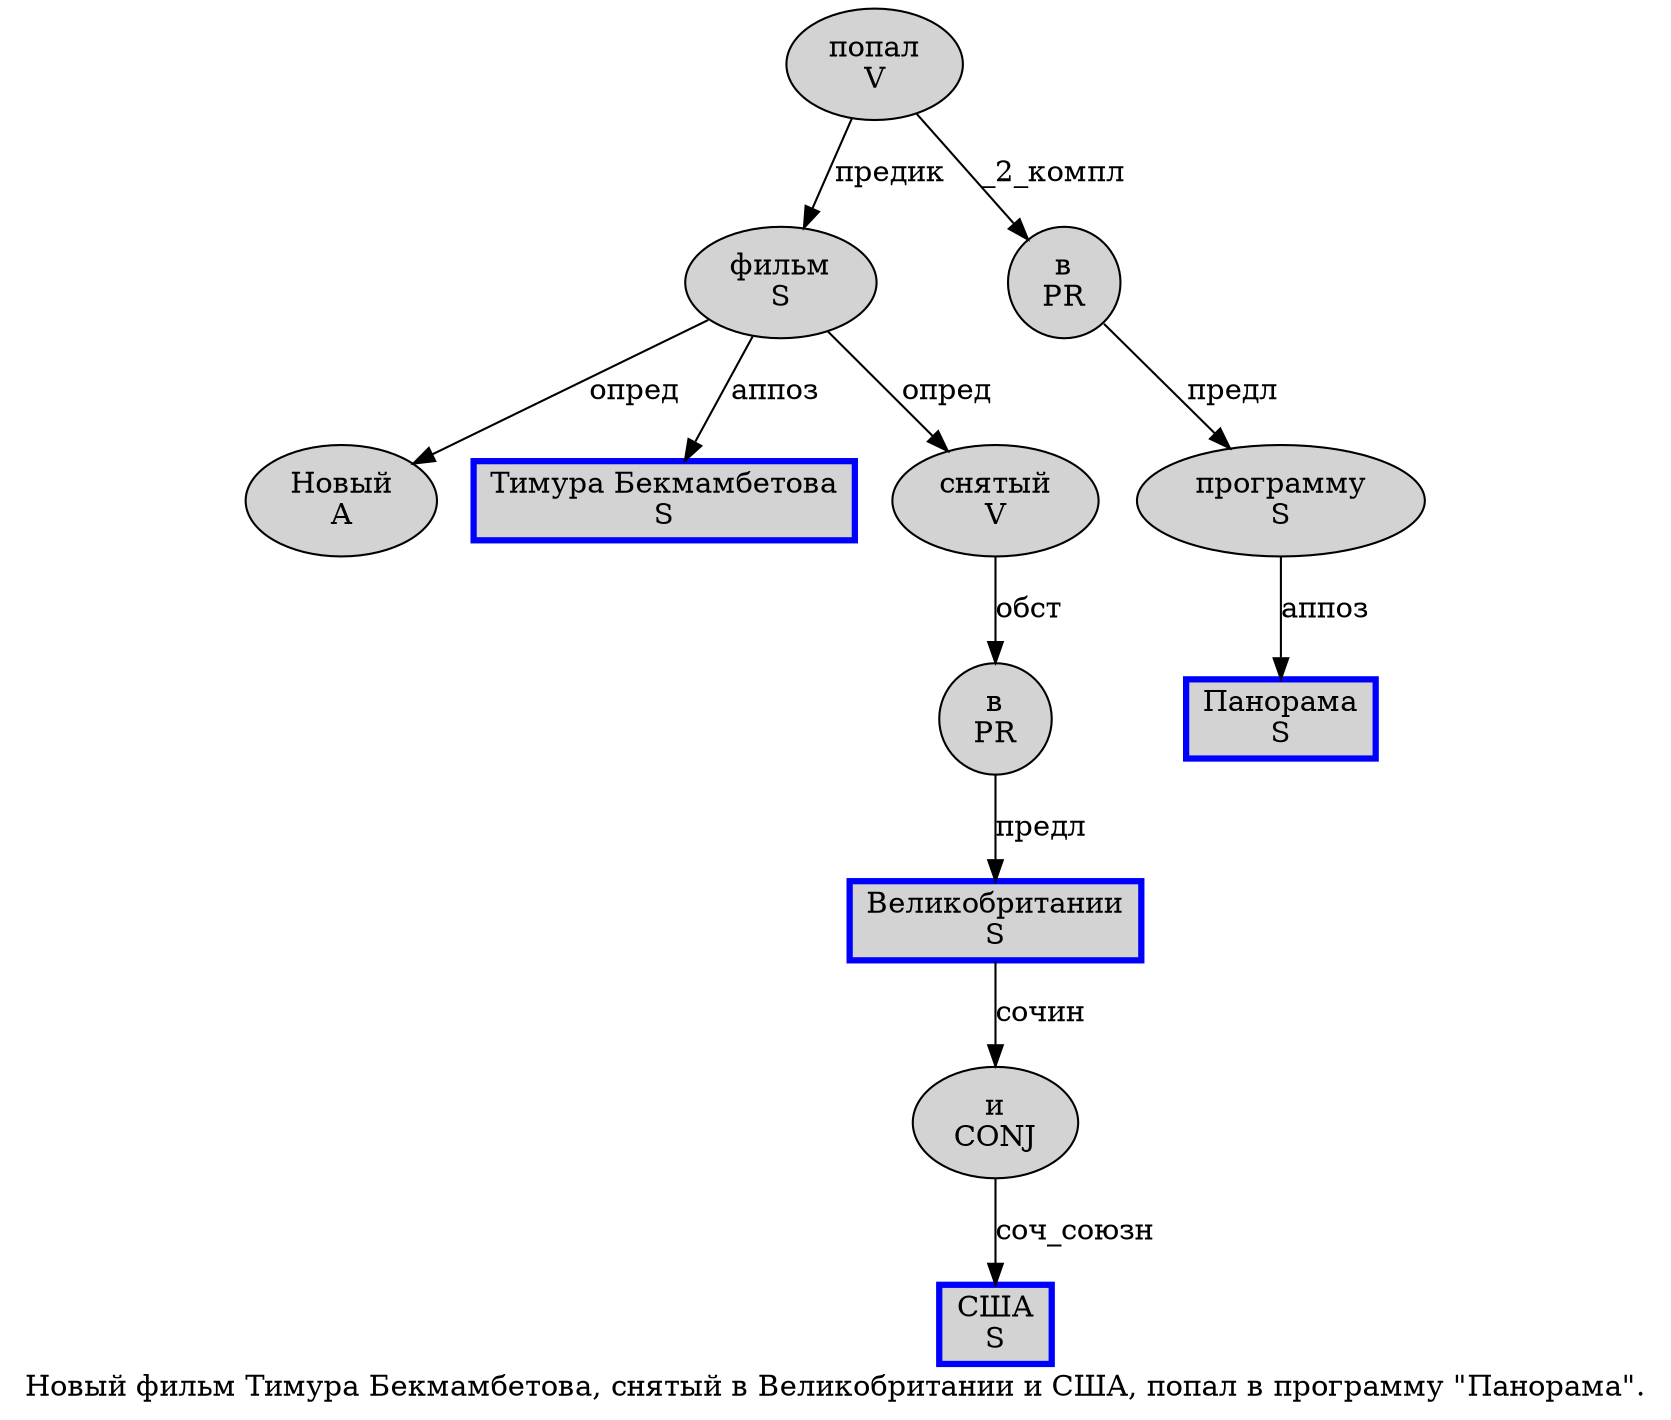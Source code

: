 digraph SENTENCE_1450 {
	graph [label="Новый фильм Тимура Бекмамбетова, снятый в Великобритании и США, попал в программу \"Панорама\"."]
	node [style=filled]
		0 [label="Новый
A" color="" fillcolor=lightgray penwidth=1 shape=ellipse]
		1 [label="фильм
S" color="" fillcolor=lightgray penwidth=1 shape=ellipse]
		2 [label="Тимура Бекмамбетова
S" color=blue fillcolor=lightgray penwidth=3 shape=box]
		4 [label="снятый
V" color="" fillcolor=lightgray penwidth=1 shape=ellipse]
		5 [label="в
PR" color="" fillcolor=lightgray penwidth=1 shape=ellipse]
		6 [label="Великобритании
S" color=blue fillcolor=lightgray penwidth=3 shape=box]
		7 [label="и
CONJ" color="" fillcolor=lightgray penwidth=1 shape=ellipse]
		8 [label="США
S" color=blue fillcolor=lightgray penwidth=3 shape=box]
		10 [label="попал
V" color="" fillcolor=lightgray penwidth=1 shape=ellipse]
		11 [label="в
PR" color="" fillcolor=lightgray penwidth=1 shape=ellipse]
		12 [label="программу
S" color="" fillcolor=lightgray penwidth=1 shape=ellipse]
		14 [label="Панорама
S" color=blue fillcolor=lightgray penwidth=3 shape=box]
			5 -> 6 [label="предл"]
			10 -> 1 [label="предик"]
			10 -> 11 [label="_2_компл"]
			7 -> 8 [label="соч_союзн"]
			1 -> 0 [label="опред"]
			1 -> 2 [label="аппоз"]
			1 -> 4 [label="опред"]
			12 -> 14 [label="аппоз"]
			4 -> 5 [label="обст"]
			11 -> 12 [label="предл"]
			6 -> 7 [label="сочин"]
}